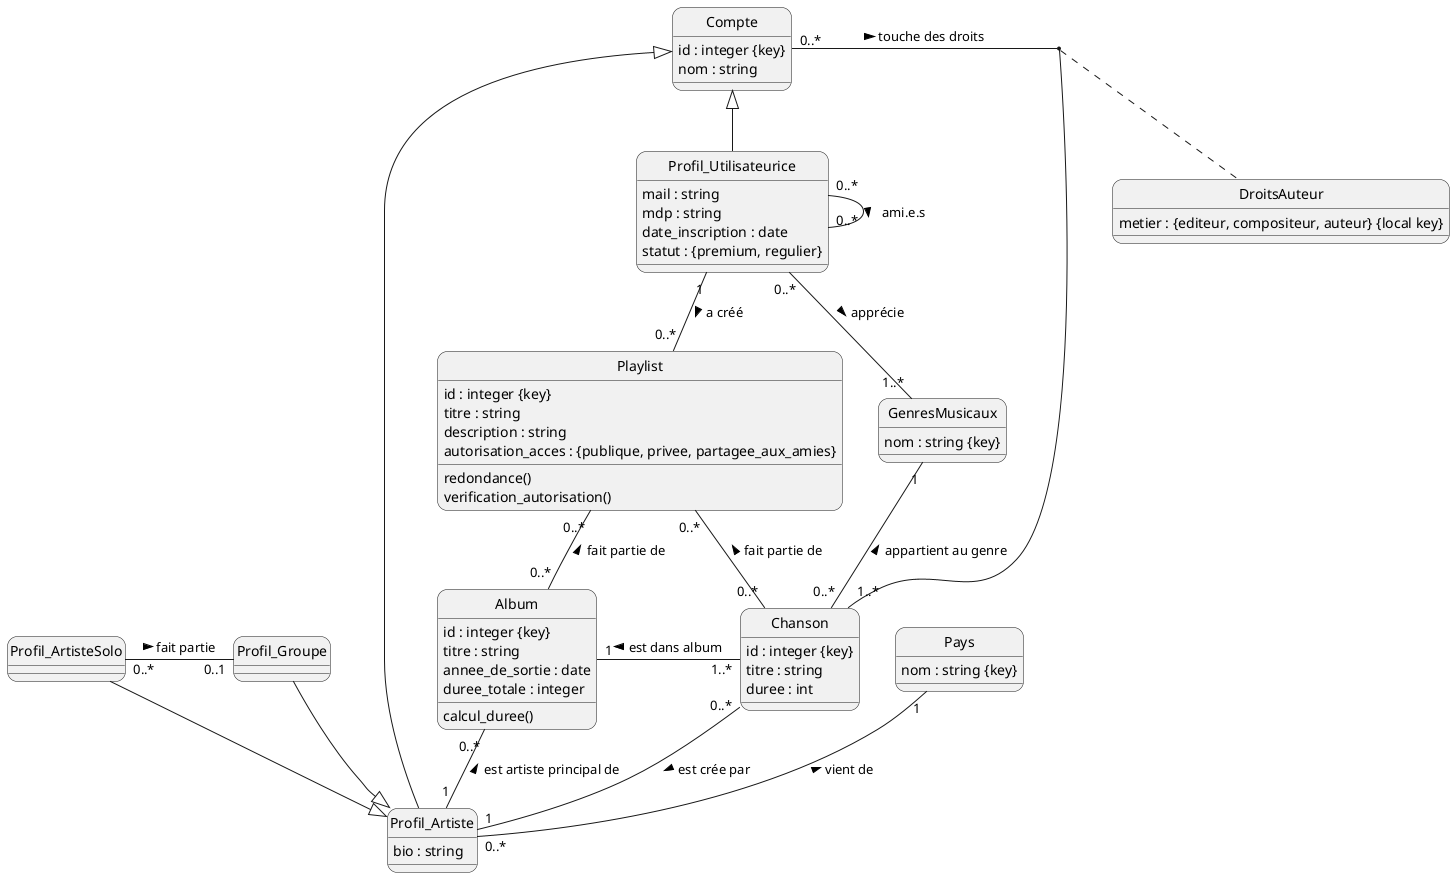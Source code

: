 @startuml
hide circle
skinparam roundcorner 20

class Compte{
    id : integer {key}
    nom : string
}

class Profil_Utilisateurice{

    mail : string
    mdp : string
    date_inscription : date
    statut : {premium, regulier}
}

class Profil_Artiste{
    bio : string
}

class Profil_ArtisteSolo{}

class Profil_Groupe{}

class Chanson{
    id : integer {key}
    titre : string
    duree : int
}

class Album{
    id : integer {key}
    titre : string
    annee_de_sortie : date
    duree_totale : integer
}

Album : calcul_duree()

class Playlist{
    id : integer {key}
    titre : string
    description : string
    autorisation_acces : {publique, privee, partagee_aux_amies}
    }

Playlist : redondance()
Playlist : verification_autorisation()

class DroitsAuteur{
     metier : {editeur, compositeur, auteur} {local key}
    }

class GenresMusicaux{
    nom : string {key}
}

class Pays{
    nom : string {key}
}

Profil_ArtisteSolo --|>Profil_Artiste 
Profil_Groupe --|>Profil_Artiste
Profil_Artiste --|> Compte
Profil_Utilisateurice -up-|> Compte
Profil_Utilisateurice "0..*" -- "1..*" GenresMusicaux : apprécie >
Profil_Utilisateurice "0..*" -- "0..*" Profil_Utilisateurice : ami.e.s >
Profil_Utilisateurice "1" -- "0..*" Playlist : a créé >
Profil_ArtisteSolo "0..*" - "0..1" Profil_Groupe : fait partie >
GenresMusicaux "1" -- "0..*" Chanson : appartient au genre <
Compte "0..*" - "1..*" Chanson : touche des droits >
(Chanson, Compte) .. DroitsAuteur
Album "0..*" -- "1" Profil_Artiste : est artiste principal de <
Album "1" - "1..*" Chanson : est dans album <
Chanson "0..*" -- "1" Profil_Artiste : est crée par >
Pays "1" -- "0..*" Profil_Artiste : vient de <
Playlist "0..*" -- "0..*" Album : fait partie de <
Playlist "0..*" -- "0..*" Chanson : fait partie de <

@enduml
